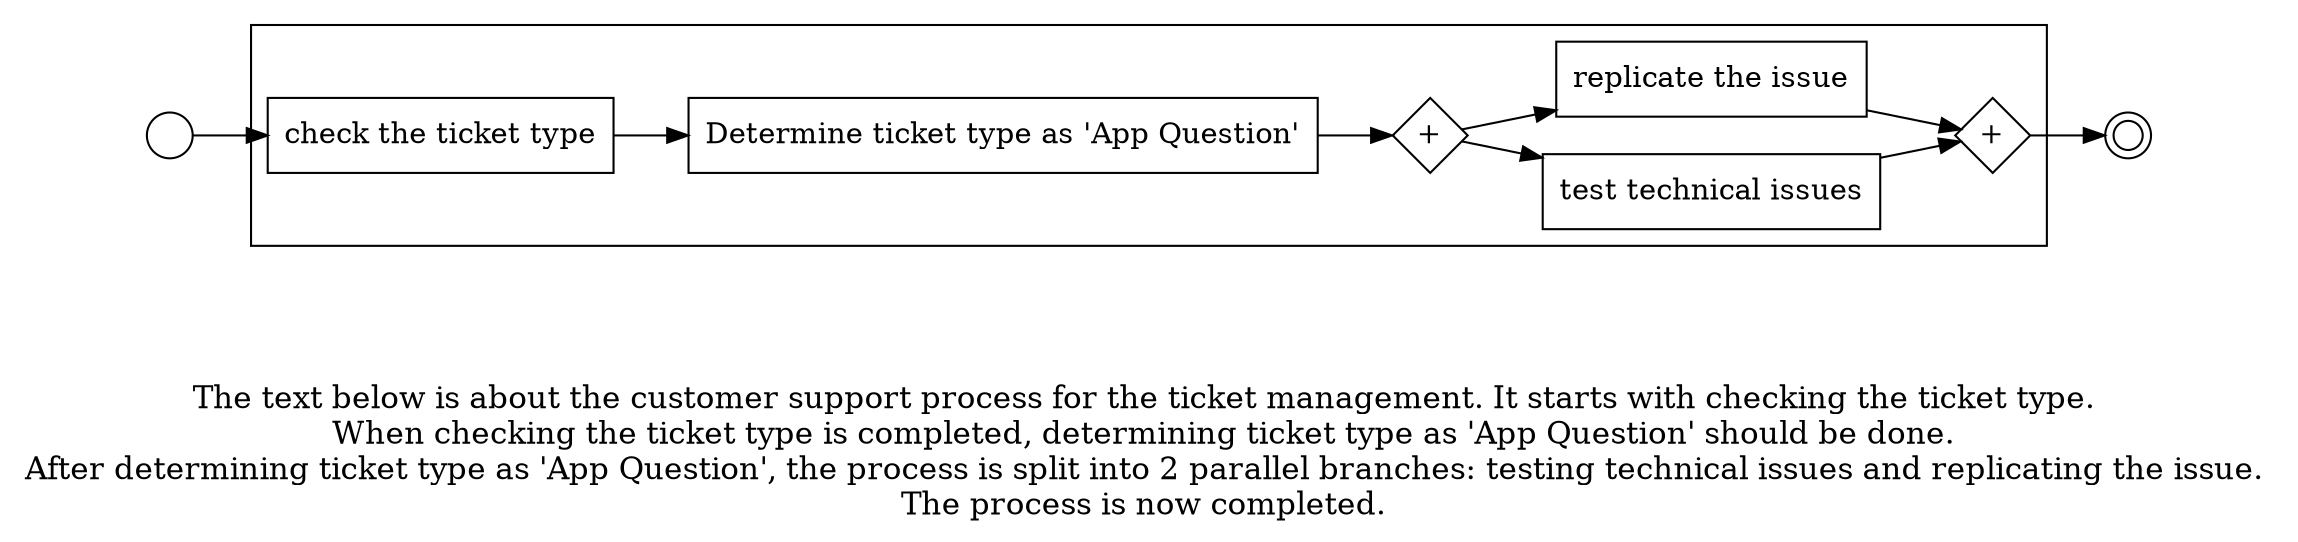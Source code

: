 digraph customer_support_process_for_the_ticket_management_33 {
	graph [rankdir=LR]
	START_NODE [label="" shape=circle width=0.3]
	subgraph CLUSTER_0 {
		"check the ticket type" [shape=box]
		"Determine ticket type as 'App Question'" [shape=box]
		"check the ticket type" -> "Determine ticket type as 'App Question'"
		"AND_SPLIT--3. Ticket Action_6RCW" [label="+" fixedsize=true shape=diamond width=0.5]
		"Determine ticket type as 'App Question'" -> "AND_SPLIT--3. Ticket Action_6RCW"
		"test technical issues" [shape=box]
		"AND_SPLIT--3. Ticket Action_6RCW" -> "test technical issues"
		"replicate the issue" [shape=box]
		"AND_SPLIT--3. Ticket Action_6RCW" -> "replicate the issue"
		"AND_JOIN--3. Ticket Action_6RCW" [label="+" fixedsize=true shape=diamond width=0.5]
		"test technical issues" -> "AND_JOIN--3. Ticket Action_6RCW"
		"replicate the issue" -> "AND_JOIN--3. Ticket Action_6RCW"
	}
	START_NODE -> "check the ticket type"
	END_NODE [label="" shape=doublecircle width=0.2]
	"AND_JOIN--3. Ticket Action_6RCW" -> END_NODE
	fontsize=15 label="\n\n
The text below is about the customer support process for the ticket management. It starts with checking the ticket type. 
When checking the ticket type is completed, determining ticket type as 'App Question' should be done. 
After determining ticket type as 'App Question', the process is split into 2 parallel branches: testing technical issues and replicating the issue. 
The process is now completed. 
"
}
